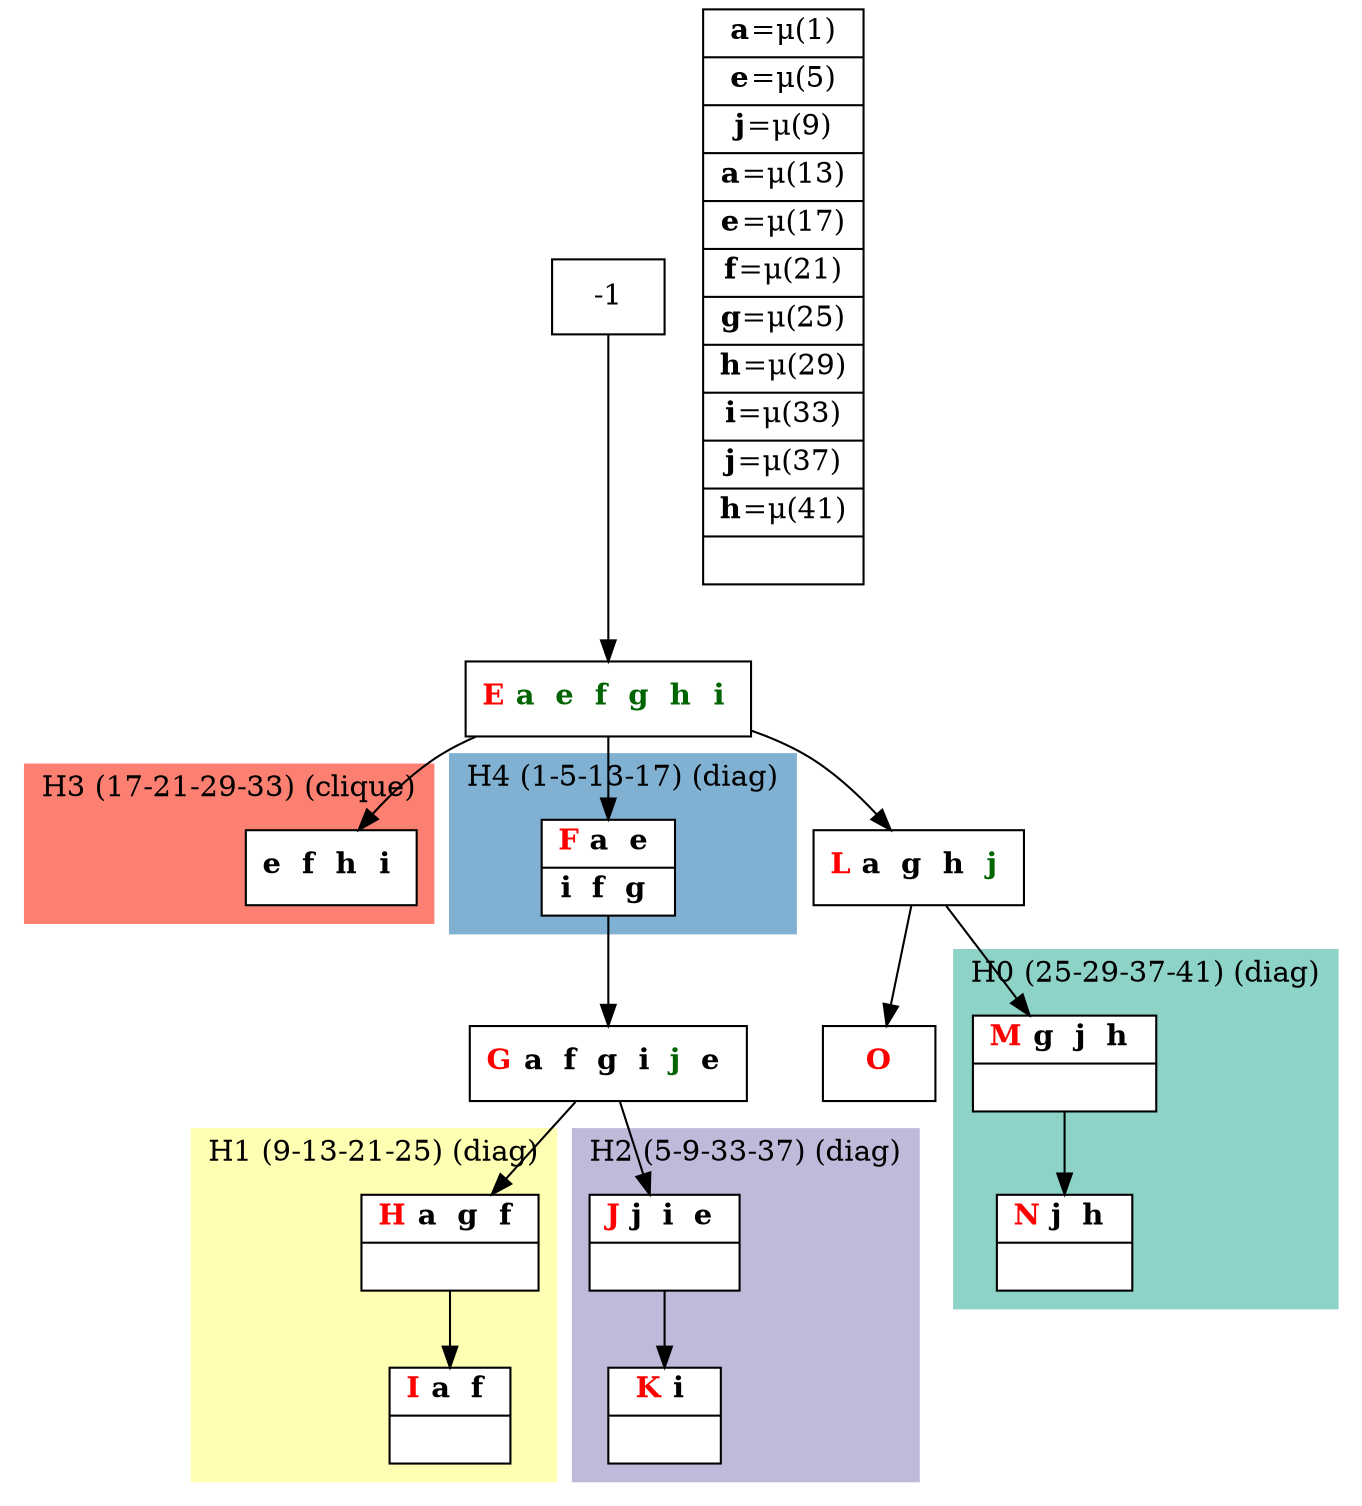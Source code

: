 digraph G {
    node [shape=box];
    subgraph cluster0 {
        node [style=filled,fillcolor=white];
        labeljust="l";
        style=filled;
        color="#8DD3C7";
        H0_0 -> H0_5;
        label="H0 (25-29-37-41) (diag)";
    }
    subgraph cluster1 {
        node [style=filled,fillcolor=white];
        labeljust="l";
        style=filled;
        color="#FFFFB3";
        H1_0 -> H1_5;
        label="H1 (9-13-21-25) (diag)";
    }
    subgraph cluster2 {
        node [style=filled,fillcolor=white];
        labeljust="l";
        style=filled;
        color="#BEBADA";
        H2_0 -> H2_5;
        label="H2 (5-9-33-37) (diag)";
    }
    subgraph cluster3 {
        node [style=filled,fillcolor=white];
        labeljust="l";
        style=filled;
        color="#FB8072";
        H3_0;
        label="H3 (17-21-29-33) (clique)";
    }
    subgraph cluster4 {
        node [style=filled,fillcolor=white];
        labeljust="l";
        style=filled;
        color="#80B1D3";
        H4_0;
        label="H4 (1-5-13-17) (diag)";
    }
     1 [shape=record,label= <{  <FONT COLOR="RED"><b>E</b></FONT> <b><FONT COLOR="DARKGREEN">a </FONT></b> <b><FONT COLOR="DARKGREEN">e </FONT></b> <b><FONT COLOR="DARKGREEN">f </FONT></b> <b><FONT COLOR="DARKGREEN">g </FONT></b> <b><FONT COLOR="DARKGREEN">h </FONT></b> <b><FONT COLOR="DARKGREEN">i </FONT></b>}> ];
     -1  ->  1;
     H4_0 [shape=record,label= <{  <FONT COLOR="RED"><b>F</b></FONT> <b>a </b> <b>e </b>|  <b>i </b> <b>f </b> <b>g </b>}> ];
     1  ->  H4_0;
     6 [shape=record,label= <{  <FONT COLOR="RED"><b>G</b></FONT> <b>a </b> <b>f </b> <b>g </b> <b>i </b> <b><FONT COLOR="DARKGREEN">j </FONT></b> <b>e </b>}> ];
     H4_0  ->  6;
     H1_0 [shape=record,label= <{  <FONT COLOR="RED"><b>H</b></FONT> <b>a </b> <b>g </b> <b>f </b>| }> ];
     6  ->  H1_0;
     H1_5 [shape=record,label= <{  <FONT COLOR="RED"><b>I</b></FONT> <b>a </b> <b>f </b>| }> ];
     H2_0 [shape=record,label= <{  <FONT COLOR="RED"><b>J</b></FONT> <b>j </b> <b>i </b> <b>e </b>| }> ];
     6  ->  H2_0;
     H2_5 [shape=record,label= <{  <FONT COLOR="RED"><b>K</b></FONT> <b>i </b>| }> ];
     H3_0 [shape=record,label= <{ <b>e </b> <b>f </b> <b>h </b> <b>i </b>}> ];
     1  ->  H3_0;
     31 [shape=record,label= <{  <FONT COLOR="RED"><b>L</b></FONT> <b>a </b> <b>g </b> <b>h </b> <b><FONT COLOR="DARKGREEN">j </FONT></b>}> ];
     1  ->  31;
     H0_0 [shape=record,label= <{  <FONT COLOR="RED"><b>M</b></FONT> <b>g </b> <b>j </b> <b>h </b>| }> ];
     31  ->  H0_0;
     H0_5 [shape=record,label= <{  <FONT COLOR="RED"><b>N</b></FONT> <b>j </b> <b>h </b>| }> ];
     _1 [shape=record,label= <{  <FONT COLOR="RED"><b>O</b></FONT>}> ];
     31  ->  _1;
    labels [shape=record,label= <{<b>a</b>=&#956;(1) | <b>e</b>=&#956;(5) | <b>j</b>=&#956;(9) | <b>a</b>=&#956;(13) | <b>e</b>=&#956;(17) | <b>f</b>=&#956;(21) | <b>g</b>=&#956;(25) | <b>h</b>=&#956;(29) | <b>i</b>=&#956;(33) | <b>j</b>=&#956;(37) | <b>h</b>=&#956;(41) | }> ];
}
